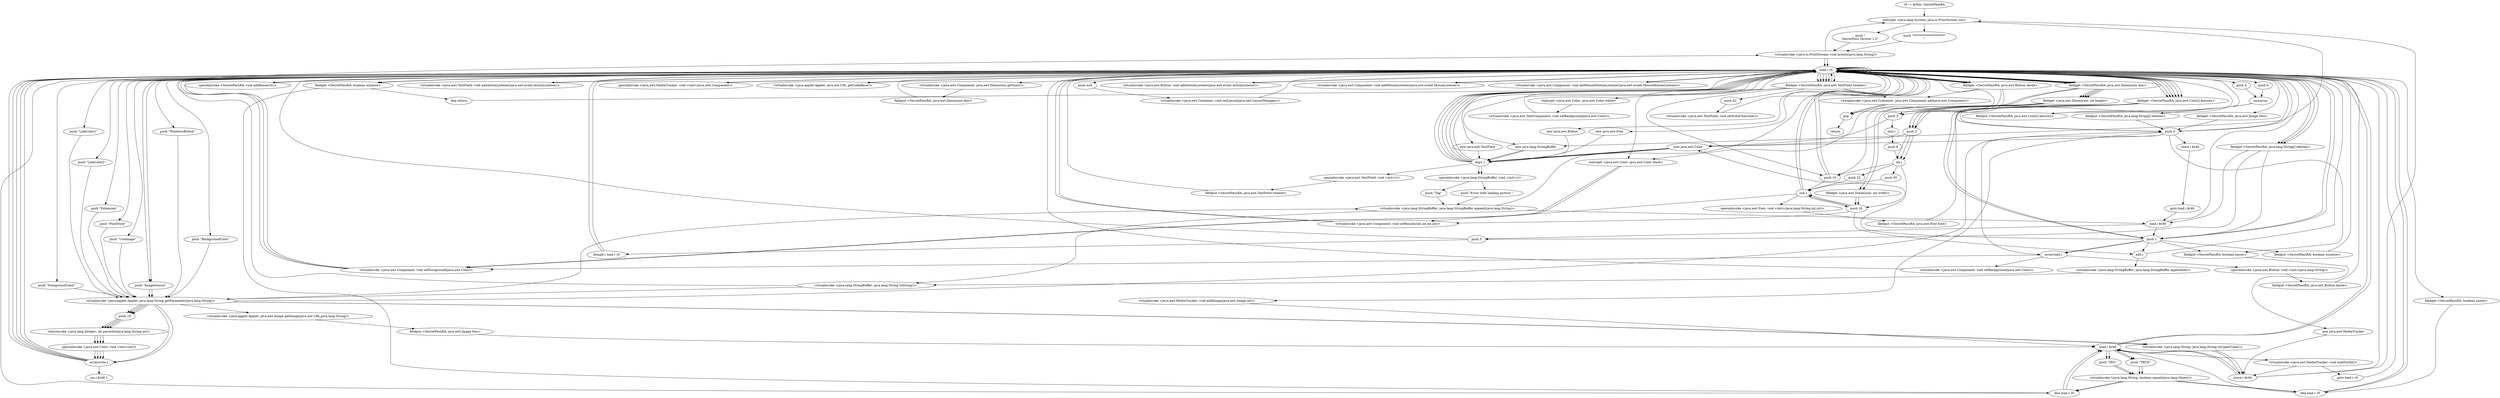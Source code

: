 digraph "" {
    "r0 := @this: SecretPassRA"
    "staticget <java.lang.System: java.io.PrintStream out>"
    "r0 := @this: SecretPassRA"->"staticget <java.lang.System: java.io.PrintStream out>";
    "push \"\nSecretPass Version 1.2\""
    "staticget <java.lang.System: java.io.PrintStream out>"->"push \"\nSecretPass Version 1.2\"";
    "virtualinvoke <java.io.PrintStream: void println(java.lang.String)>"
    "push \"\nSecretPass Version 1.2\""->"virtualinvoke <java.io.PrintStream: void println(java.lang.String)>";
    "virtualinvoke <java.io.PrintStream: void println(java.lang.String)>"->"staticget <java.lang.System: java.io.PrintStream out>";
    "push \"**********************\n\""
    "staticget <java.lang.System: java.io.PrintStream out>"->"push \"**********************\n\"";
    "push \"**********************\n\""->"virtualinvoke <java.io.PrintStream: void println(java.lang.String)>";
    "load.r r0"
    "virtualinvoke <java.io.PrintStream: void println(java.lang.String)>"->"load.r r0";
    "push 4"
    "load.r r0"->"push 4";
    "newarray"
    "push 4"->"newarray";
    "fieldput <SecretPassRA: java.awt.Color[] kleuren>"
    "newarray"->"fieldput <SecretPassRA: java.awt.Color[] kleuren>";
    "fieldput <SecretPassRA: java.awt.Color[] kleuren>"->"load.r r0";
    "fieldget <SecretPassRA: java.awt.Color[] kleuren>"
    "load.r r0"->"fieldget <SecretPassRA: java.awt.Color[] kleuren>";
    "push 0"
    "fieldget <SecretPassRA: java.awt.Color[] kleuren>"->"push 0";
    "new java.awt.Color"
    "push 0"->"new java.awt.Color";
    "dup1.r"
    "new java.awt.Color"->"dup1.r";
    "dup1.r"->"load.r r0";
    "push \"BackgroundColor\""
    "load.r r0"->"push \"BackgroundColor\"";
    "virtualinvoke <java.applet.Applet: java.lang.String getParameter(java.lang.String)>"
    "push \"BackgroundColor\""->"virtualinvoke <java.applet.Applet: java.lang.String getParameter(java.lang.String)>";
    "push 16"
    "virtualinvoke <java.applet.Applet: java.lang.String getParameter(java.lang.String)>"->"push 16";
    "staticinvoke <java.lang.Integer: int parseInt(java.lang.String,int)>"
    "push 16"->"staticinvoke <java.lang.Integer: int parseInt(java.lang.String,int)>";
    "specialinvoke <java.awt.Color: void <init>(int)>"
    "staticinvoke <java.lang.Integer: int parseInt(java.lang.String,int)>"->"specialinvoke <java.awt.Color: void <init>(int)>";
    "arraywrite.r"
    "specialinvoke <java.awt.Color: void <init>(int)>"->"arraywrite.r";
    "arraywrite.r"->"load.r r0";
    "load.r r0"->"load.r r0";
    "load.r r0"->"fieldget <SecretPassRA: java.awt.Color[] kleuren>";
    "fieldget <SecretPassRA: java.awt.Color[] kleuren>"->"push 0";
    "arrayread.r"
    "push 0"->"arrayread.r";
    "virtualinvoke <java.awt.Component: void setBackground(java.awt.Color)>"
    "arrayread.r"->"virtualinvoke <java.awt.Component: void setBackground(java.awt.Color)>";
    "virtualinvoke <java.awt.Component: void setBackground(java.awt.Color)>"->"load.r r0";
    "load.r r0"->"fieldget <SecretPassRA: java.awt.Color[] kleuren>";
    "push 1"
    "fieldget <SecretPassRA: java.awt.Color[] kleuren>"->"push 1";
    "push 1"->"new java.awt.Color";
    "new java.awt.Color"->"dup1.r";
    "dup1.r"->"load.r r0";
    "push \"ForegroundColor\""
    "load.r r0"->"push \"ForegroundColor\"";
    "push \"ForegroundColor\""->"virtualinvoke <java.applet.Applet: java.lang.String getParameter(java.lang.String)>";
    "virtualinvoke <java.applet.Applet: java.lang.String getParameter(java.lang.String)>"->"push 16";
    "push 16"->"staticinvoke <java.lang.Integer: int parseInt(java.lang.String,int)>";
    "staticinvoke <java.lang.Integer: int parseInt(java.lang.String,int)>"->"specialinvoke <java.awt.Color: void <init>(int)>";
    "specialinvoke <java.awt.Color: void <init>(int)>"->"arraywrite.r";
    "arraywrite.r"->"load.r r0";
    "load.r r0"->"load.r r0";
    "load.r r0"->"fieldget <SecretPassRA: java.awt.Color[] kleuren>";
    "fieldget <SecretPassRA: java.awt.Color[] kleuren>"->"push 1";
    "push 1"->"arrayread.r";
    "virtualinvoke <java.awt.Component: void setForeground(java.awt.Color)>"
    "arrayread.r"->"virtualinvoke <java.awt.Component: void setForeground(java.awt.Color)>";
    "virtualinvoke <java.awt.Component: void setForeground(java.awt.Color)>"->"load.r r0";
    "load.r r0"->"fieldget <SecretPassRA: java.awt.Color[] kleuren>";
    "push 2"
    "fieldget <SecretPassRA: java.awt.Color[] kleuren>"->"push 2";
    "push 2"->"new java.awt.Color";
    "new java.awt.Color"->"dup1.r";
    "dup1.r"->"load.r r0";
    "push \"LinkColor1\""
    "load.r r0"->"push \"LinkColor1\"";
    "push \"LinkColor1\""->"virtualinvoke <java.applet.Applet: java.lang.String getParameter(java.lang.String)>";
    "virtualinvoke <java.applet.Applet: java.lang.String getParameter(java.lang.String)>"->"push 16";
    "push 16"->"staticinvoke <java.lang.Integer: int parseInt(java.lang.String,int)>";
    "staticinvoke <java.lang.Integer: int parseInt(java.lang.String,int)>"->"specialinvoke <java.awt.Color: void <init>(int)>";
    "specialinvoke <java.awt.Color: void <init>(int)>"->"arraywrite.r";
    "arraywrite.r"->"load.r r0";
    "load.r r0"->"fieldget <SecretPassRA: java.awt.Color[] kleuren>";
    "push 3"
    "fieldget <SecretPassRA: java.awt.Color[] kleuren>"->"push 3";
    "push 3"->"new java.awt.Color";
    "new java.awt.Color"->"dup1.r";
    "dup1.r"->"load.r r0";
    "push \"LinkColor2\""
    "load.r r0"->"push \"LinkColor2\"";
    "push \"LinkColor2\""->"virtualinvoke <java.applet.Applet: java.lang.String getParameter(java.lang.String)>";
    "virtualinvoke <java.applet.Applet: java.lang.String getParameter(java.lang.String)>"->"push 16";
    "push 16"->"staticinvoke <java.lang.Integer: int parseInt(java.lang.String,int)>";
    "staticinvoke <java.lang.Integer: int parseInt(java.lang.String,int)>"->"specialinvoke <java.awt.Color: void <init>(int)>";
    "specialinvoke <java.awt.Color: void <init>(int)>"->"arraywrite.r";
    "arraywrite.r"->"load.r r0";
    "push 6"
    "load.r r0"->"push 6";
    "push 6"->"newarray";
    "fieldput <SecretPassRA: java.lang.String[] teksten>"
    "newarray"->"fieldput <SecretPassRA: java.lang.String[] teksten>";
    "fieldput <SecretPassRA: java.lang.String[] teksten>"->"push 0";
    "store.i $r46"
    "push 0"->"store.i $r46";
    "goto load.i $r46"
    "store.i $r46"->"goto load.i $r46";
    "load.i $r46"
    "goto load.i $r46"->"load.i $r46";
    "push 5"
    "load.i $r46"->"push 5";
    "ifcmplt.i load.r r0"
    "push 5"->"ifcmplt.i load.r r0";
    "ifcmplt.i load.r r0"->"load.r r0";
    "fieldget <SecretPassRA: java.lang.String[] teksten>"
    "load.r r0"->"fieldget <SecretPassRA: java.lang.String[] teksten>";
    "fieldget <SecretPassRA: java.lang.String[] teksten>"->"push 5";
    "push 5"->"load.r r0";
    "push \"Extension\""
    "load.r r0"->"push \"Extension\"";
    "push \"Extension\""->"virtualinvoke <java.applet.Applet: java.lang.String getParameter(java.lang.String)>";
    "virtualinvoke <java.applet.Applet: java.lang.String getParameter(java.lang.String)>"->"arraywrite.r";
    "arraywrite.r"->"load.r r0";
    "load.r r0"->"load.r r0";
    "virtualinvoke <java.awt.Component: java.awt.Dimension getSize()>"
    "load.r r0"->"virtualinvoke <java.awt.Component: java.awt.Dimension getSize()>";
    "fieldput <SecretPassRA: java.awt.Dimension dim>"
    "virtualinvoke <java.awt.Component: java.awt.Dimension getSize()>"->"fieldput <SecretPassRA: java.awt.Dimension dim>";
    "fieldput <SecretPassRA: java.awt.Dimension dim>"->"load.r r0";
    "new java.awt.Font"
    "load.r r0"->"new java.awt.Font";
    "new java.awt.Font"->"dup1.r";
    "dup1.r"->"load.r r0";
    "push \"FontStyle\""
    "load.r r0"->"push \"FontStyle\"";
    "push \"FontStyle\""->"virtualinvoke <java.applet.Applet: java.lang.String getParameter(java.lang.String)>";
    "virtualinvoke <java.applet.Applet: java.lang.String getParameter(java.lang.String)>"->"push 0";
    "push 0"->"load.r r0";
    "fieldget <SecretPassRA: java.awt.Dimension dim>"
    "load.r r0"->"fieldget <SecretPassRA: java.awt.Dimension dim>";
    "fieldget <java.awt.Dimension: int height>"
    "fieldget <SecretPassRA: java.awt.Dimension dim>"->"fieldget <java.awt.Dimension: int height>";
    "fieldget <java.awt.Dimension: int height>"->"push 3";
    "mul.i"
    "push 3"->"mul.i";
    "push 8"
    "mul.i"->"push 8";
    "div.i"
    "push 8"->"div.i";
    "push 22"
    "div.i"->"push 22";
    "sub.i"
    "push 22"->"sub.i";
    "specialinvoke <java.awt.Font: void <init>(java.lang.String,int,int)>"
    "sub.i"->"specialinvoke <java.awt.Font: void <init>(java.lang.String,int,int)>";
    "fieldput <SecretPassRA: java.awt.Font font>"
    "specialinvoke <java.awt.Font: void <init>(java.lang.String,int,int)>"->"fieldput <SecretPassRA: java.awt.Font font>";
    "fieldput <SecretPassRA: java.awt.Font font>"->"load.r r0";
    "push null"
    "load.r r0"->"push null";
    "virtualinvoke <java.awt.Container: void setLayout(java.awt.LayoutManager)>"
    "push null"->"virtualinvoke <java.awt.Container: void setLayout(java.awt.LayoutManager)>";
    "virtualinvoke <java.awt.Container: void setLayout(java.awt.LayoutManager)>"->"load.r r0";
    "specialinvoke <SecretPassRA: void addBanner2()>"
    "load.r r0"->"specialinvoke <SecretPassRA: void addBanner2()>";
    "specialinvoke <SecretPassRA: void addBanner2()>"->"load.r r0";
    "new java.awt.TextField"
    "load.r r0"->"new java.awt.TextField";
    "new java.awt.TextField"->"dup1.r";
    "specialinvoke <java.awt.TextField: void <init>()>"
    "dup1.r"->"specialinvoke <java.awt.TextField: void <init>()>";
    "fieldput <SecretPassRA: java.awt.TextField tweede>"
    "specialinvoke <java.awt.TextField: void <init>()>"->"fieldput <SecretPassRA: java.awt.TextField tweede>";
    "fieldput <SecretPassRA: java.awt.TextField tweede>"->"load.r r0";
    "fieldget <SecretPassRA: java.awt.TextField tweede>"
    "load.r r0"->"fieldget <SecretPassRA: java.awt.TextField tweede>";
    "staticget <java.awt.Color: java.awt.Color white>"
    "fieldget <SecretPassRA: java.awt.TextField tweede>"->"staticget <java.awt.Color: java.awt.Color white>";
    "virtualinvoke <java.awt.TextComponent: void setBackground(java.awt.Color)>"
    "staticget <java.awt.Color: java.awt.Color white>"->"virtualinvoke <java.awt.TextComponent: void setBackground(java.awt.Color)>";
    "virtualinvoke <java.awt.TextComponent: void setBackground(java.awt.Color)>"->"load.r r0";
    "load.r r0"->"fieldget <SecretPassRA: java.awt.TextField tweede>";
    "staticget <java.awt.Color: java.awt.Color black>"
    "fieldget <SecretPassRA: java.awt.TextField tweede>"->"staticget <java.awt.Color: java.awt.Color black>";
    "staticget <java.awt.Color: java.awt.Color black>"->"virtualinvoke <java.awt.Component: void setForeground(java.awt.Color)>";
    "virtualinvoke <java.awt.Component: void setForeground(java.awt.Color)>"->"load.r r0";
    "load.r r0"->"fieldget <SecretPassRA: java.awt.TextField tweede>";
    "push 10"
    "fieldget <SecretPassRA: java.awt.TextField tweede>"->"push 10";
    "push 10"->"load.r r0";
    "load.r r0"->"fieldget <SecretPassRA: java.awt.Dimension dim>";
    "fieldget <SecretPassRA: java.awt.Dimension dim>"->"fieldget <java.awt.Dimension: int height>";
    "fieldget <java.awt.Dimension: int height>"->"push 2";
    "push 2"->"div.i";
    "div.i"->"push 10";
    "push 10"->"sub.i";
    "sub.i"->"load.r r0";
    "load.r r0"->"fieldget <SecretPassRA: java.awt.Dimension dim>";
    "fieldget <java.awt.Dimension: int width>"
    "fieldget <SecretPassRA: java.awt.Dimension dim>"->"fieldget <java.awt.Dimension: int width>";
    "push 20"
    "fieldget <java.awt.Dimension: int width>"->"push 20";
    "push 20"->"sub.i";
    "sub.i"->"push 20";
    "virtualinvoke <java.awt.Component: void setBounds(int,int,int,int)>"
    "push 20"->"virtualinvoke <java.awt.Component: void setBounds(int,int,int,int)>";
    "virtualinvoke <java.awt.Component: void setBounds(int,int,int,int)>"->"load.r r0";
    "load.r r0"->"fieldget <SecretPassRA: java.awt.TextField tweede>";
    "push 42"
    "fieldget <SecretPassRA: java.awt.TextField tweede>"->"push 42";
    "virtualinvoke <java.awt.TextField: void setEchoChar(char)>"
    "push 42"->"virtualinvoke <java.awt.TextField: void setEchoChar(char)>";
    "virtualinvoke <java.awt.TextField: void setEchoChar(char)>"->"load.r r0";
    "load.r r0"->"fieldget <SecretPassRA: java.awt.TextField tweede>";
    "fieldget <SecretPassRA: java.awt.TextField tweede>"->"load.r r0";
    "virtualinvoke <java.awt.TextField: void addActionListener(java.awt.event.ActionListener)>"
    "load.r r0"->"virtualinvoke <java.awt.TextField: void addActionListener(java.awt.event.ActionListener)>";
    "virtualinvoke <java.awt.TextField: void addActionListener(java.awt.event.ActionListener)>"->"load.r r0";
    "push \"UseImage\""
    "load.r r0"->"push \"UseImage\"";
    "push \"UseImage\""->"virtualinvoke <java.applet.Applet: java.lang.String getParameter(java.lang.String)>";
    "virtualinvoke <java.lang.String: java.lang.String toUpperCase()>"
    "virtualinvoke <java.applet.Applet: java.lang.String getParameter(java.lang.String)>"->"virtualinvoke <java.lang.String: java.lang.String toUpperCase()>";
    "store.r $r46"
    "virtualinvoke <java.lang.String: java.lang.String toUpperCase()>"->"store.r $r46";
    "load.r $r46"
    "store.r $r46"->"load.r $r46";
    "push \"YES\""
    "load.r $r46"->"push \"YES\"";
    "virtualinvoke <java.lang.String: boolean equals(java.lang.Object)>"
    "push \"YES\""->"virtualinvoke <java.lang.String: boolean equals(java.lang.Object)>";
    "ifne load.r r0"
    "virtualinvoke <java.lang.String: boolean equals(java.lang.Object)>"->"ifne load.r r0";
    "ifne load.r r0"->"load.r $r46";
    "push \"TRUE\""
    "load.r $r46"->"push \"TRUE\"";
    "push \"TRUE\""->"virtualinvoke <java.lang.String: boolean equals(java.lang.Object)>";
    "ifeq load.r r0"
    "virtualinvoke <java.lang.String: boolean equals(java.lang.Object)>"->"ifeq load.r r0";
    "ifeq load.r r0"->"load.r r0";
    "load.r r0"->"push 1";
    "fieldput <SecretPassRA: boolean imoze>"
    "push 1"->"fieldput <SecretPassRA: boolean imoze>";
    "new java.awt.MediaTracker"
    "fieldput <SecretPassRA: boolean imoze>"->"new java.awt.MediaTracker";
    "new java.awt.MediaTracker"->"store.r $r46";
    "store.r $r46"->"load.r $r46";
    "load.r $r46"->"load.r r0";
    "specialinvoke <java.awt.MediaTracker: void <init>(java.awt.Component)>"
    "load.r r0"->"specialinvoke <java.awt.MediaTracker: void <init>(java.awt.Component)>";
    "specialinvoke <java.awt.MediaTracker: void <init>(java.awt.Component)>"->"load.r r0";
    "load.r r0"->"load.r r0";
    "load.r r0"->"load.r r0";
    "virtualinvoke <java.applet.Applet: java.net.URL getCodeBase()>"
    "load.r r0"->"virtualinvoke <java.applet.Applet: java.net.URL getCodeBase()>";
    "virtualinvoke <java.applet.Applet: java.net.URL getCodeBase()>"->"load.r r0";
    "push \"ImageSource\""
    "load.r r0"->"push \"ImageSource\"";
    "push \"ImageSource\""->"virtualinvoke <java.applet.Applet: java.lang.String getParameter(java.lang.String)>";
    "virtualinvoke <java.applet.Applet: java.awt.Image getImage(java.net.URL,java.lang.String)>"
    "virtualinvoke <java.applet.Applet: java.lang.String getParameter(java.lang.String)>"->"virtualinvoke <java.applet.Applet: java.awt.Image getImage(java.net.URL,java.lang.String)>";
    "fieldput <SecretPassRA: java.awt.Image foto>"
    "virtualinvoke <java.applet.Applet: java.awt.Image getImage(java.net.URL,java.lang.String)>"->"fieldput <SecretPassRA: java.awt.Image foto>";
    "fieldput <SecretPassRA: java.awt.Image foto>"->"load.r $r46";
    "load.r $r46"->"load.r r0";
    "fieldget <SecretPassRA: java.awt.Image foto>"
    "load.r r0"->"fieldget <SecretPassRA: java.awt.Image foto>";
    "fieldget <SecretPassRA: java.awt.Image foto>"->"push 0";
    "virtualinvoke <java.awt.MediaTracker: void addImage(java.awt.Image,int)>"
    "push 0"->"virtualinvoke <java.awt.MediaTracker: void addImage(java.awt.Image,int)>";
    "virtualinvoke <java.awt.MediaTracker: void addImage(java.awt.Image,int)>"->"load.r $r46";
    "virtualinvoke <java.awt.MediaTracker: void waitForAll()>"
    "load.r $r46"->"virtualinvoke <java.awt.MediaTracker: void waitForAll()>";
    "goto load.r r0"
    "virtualinvoke <java.awt.MediaTracker: void waitForAll()>"->"goto load.r r0";
    "goto load.r r0"->"load.r r0";
    "push \"WindowsButton\""
    "load.r r0"->"push \"WindowsButton\"";
    "push \"WindowsButton\""->"virtualinvoke <java.applet.Applet: java.lang.String getParameter(java.lang.String)>";
    "virtualinvoke <java.applet.Applet: java.lang.String getParameter(java.lang.String)>"->"virtualinvoke <java.lang.String: java.lang.String toUpperCase()>";
    "virtualinvoke <java.lang.String: java.lang.String toUpperCase()>"->"store.r $r46";
    "store.r $r46"->"load.r r0";
    "fieldget <SecretPassRA: boolean imoze>"
    "load.r r0"->"fieldget <SecretPassRA: boolean imoze>";
    "fieldget <SecretPassRA: boolean imoze>"->"ifeq load.r r0";
    "ifeq load.r r0"->"load.r $r46";
    "load.r $r46"->"push \"YES\"";
    "push \"YES\""->"virtualinvoke <java.lang.String: boolean equals(java.lang.Object)>";
    "virtualinvoke <java.lang.String: boolean equals(java.lang.Object)>"->"ifne load.r r0";
    "ifne load.r r0"->"load.r $r46";
    "load.r $r46"->"push \"TRUE\"";
    "push \"TRUE\""->"virtualinvoke <java.lang.String: boolean equals(java.lang.Object)>";
    "virtualinvoke <java.lang.String: boolean equals(java.lang.Object)>"->"ifeq load.r r0";
    "ifeq load.r r0"->"load.r r0";
    "load.r r0"->"push 1";
    "fieldput <SecretPassRA: boolean windoze>"
    "push 1"->"fieldput <SecretPassRA: boolean windoze>";
    "fieldput <SecretPassRA: boolean windoze>"->"load.r r0";
    "new java.awt.Button"
    "load.r r0"->"new java.awt.Button";
    "new java.awt.Button"->"dup1.r";
    "dup1.r"->"load.r r0";
    "load.r r0"->"fieldget <SecretPassRA: java.lang.String[] teksten>";
    "fieldget <SecretPassRA: java.lang.String[] teksten>"->"push 1";
    "push 1"->"arrayread.r";
    "specialinvoke <java.awt.Button: void <init>(java.lang.String)>"
    "arrayread.r"->"specialinvoke <java.awt.Button: void <init>(java.lang.String)>";
    "fieldput <SecretPassRA: java.awt.Button derde>"
    "specialinvoke <java.awt.Button: void <init>(java.lang.String)>"->"fieldput <SecretPassRA: java.awt.Button derde>";
    "fieldput <SecretPassRA: java.awt.Button derde>"->"load.r r0";
    "fieldget <SecretPassRA: java.awt.Button derde>"
    "load.r r0"->"fieldget <SecretPassRA: java.awt.Button derde>";
    "fieldget <SecretPassRA: java.awt.Button derde>"->"staticget <java.awt.Color: java.awt.Color black>";
    "staticget <java.awt.Color: java.awt.Color black>"->"virtualinvoke <java.awt.Component: void setForeground(java.awt.Color)>";
    "virtualinvoke <java.awt.Component: void setForeground(java.awt.Color)>"->"load.r r0";
    "load.r r0"->"fieldget <SecretPassRA: java.awt.Button derde>";
    "fieldget <SecretPassRA: java.awt.Button derde>"->"push 10";
    "push 10"->"load.r r0";
    "load.r r0"->"fieldget <SecretPassRA: java.awt.Dimension dim>";
    "fieldget <SecretPassRA: java.awt.Dimension dim>"->"fieldget <java.awt.Dimension: int height>";
    "fieldget <java.awt.Dimension: int height>"->"push 2";
    "push 2"->"div.i";
    "div.i"->"push 20";
    "add.i"
    "push 20"->"add.i";
    "add.i"->"load.r r0";
    "load.r r0"->"fieldget <SecretPassRA: java.awt.Dimension dim>";
    "fieldget <SecretPassRA: java.awt.Dimension dim>"->"fieldget <java.awt.Dimension: int width>";
    "fieldget <java.awt.Dimension: int width>"->"push 20";
    "push 20"->"sub.i";
    "sub.i"->"load.r r0";
    "load.r r0"->"fieldget <SecretPassRA: java.awt.Dimension dim>";
    "fieldget <SecretPassRA: java.awt.Dimension dim>"->"fieldget <java.awt.Dimension: int height>";
    "fieldget <java.awt.Dimension: int height>"->"push 2";
    "push 2"->"div.i";
    "push 30"
    "div.i"->"push 30";
    "push 30"->"sub.i";
    "sub.i"->"virtualinvoke <java.awt.Component: void setBounds(int,int,int,int)>";
    "virtualinvoke <java.awt.Component: void setBounds(int,int,int,int)>"->"load.r r0";
    "load.r r0"->"fieldget <SecretPassRA: java.awt.Button derde>";
    "fieldget <SecretPassRA: java.awt.Button derde>"->"load.r r0";
    "virtualinvoke <java.awt.Button: void addActionListener(java.awt.event.ActionListener)>"
    "load.r r0"->"virtualinvoke <java.awt.Button: void addActionListener(java.awt.event.ActionListener)>";
    "virtualinvoke <java.awt.Button: void addActionListener(java.awt.event.ActionListener)>"->"load.r r0";
    "fieldget <SecretPassRA: boolean windoze>"
    "load.r r0"->"fieldget <SecretPassRA: boolean windoze>";
    "fieldget <SecretPassRA: boolean windoze>"->"ifne load.r r0";
    "ifne load.r r0"->"load.r r0";
    "load.r r0"->"load.r r0";
    "virtualinvoke <java.awt.Component: void addMouseListener(java.awt.event.MouseListener)>"
    "load.r r0"->"virtualinvoke <java.awt.Component: void addMouseListener(java.awt.event.MouseListener)>";
    "virtualinvoke <java.awt.Component: void addMouseListener(java.awt.event.MouseListener)>"->"load.r r0";
    "load.r r0"->"load.r r0";
    "virtualinvoke <java.awt.Component: void addMouseMotionListener(java.awt.event.MouseMotionListener)>"
    "load.r r0"->"virtualinvoke <java.awt.Component: void addMouseMotionListener(java.awt.event.MouseMotionListener)>";
    "virtualinvoke <java.awt.Component: void addMouseMotionListener(java.awt.event.MouseMotionListener)>"->"load.r r0";
    "load.r r0"->"load.r r0";
    "load.r r0"->"fieldget <SecretPassRA: java.awt.TextField tweede>";
    "virtualinvoke <java.awt.Container: java.awt.Component add(java.awt.Component)>"
    "fieldget <SecretPassRA: java.awt.TextField tweede>"->"virtualinvoke <java.awt.Container: java.awt.Component add(java.awt.Component)>";
    "pop"
    "virtualinvoke <java.awt.Container: java.awt.Component add(java.awt.Component)>"->"pop";
    "pop"->"load.r r0";
    "load.r r0"->"fieldget <SecretPassRA: boolean windoze>";
    "ifeq return"
    "fieldget <SecretPassRA: boolean windoze>"->"ifeq return";
    "ifeq return"->"load.r r0";
    "load.r r0"->"load.r r0";
    "load.r r0"->"fieldget <SecretPassRA: java.awt.Button derde>";
    "fieldget <SecretPassRA: java.awt.Button derde>"->"virtualinvoke <java.awt.Container: java.awt.Component add(java.awt.Component)>";
    "virtualinvoke <java.awt.Container: java.awt.Component add(java.awt.Component)>"->"pop";
    "return"
    "pop"->"return";
    "virtualinvoke <java.awt.MediaTracker: void waitForAll()>"->"store.r $r46";
    "store.r $r46"->"staticget <java.lang.System: java.io.PrintStream out>";
    "new java.lang.StringBuffer"
    "staticget <java.lang.System: java.io.PrintStream out>"->"new java.lang.StringBuffer";
    "new java.lang.StringBuffer"->"dup1.r";
    "specialinvoke <java.lang.StringBuffer: void <init>()>"
    "dup1.r"->"specialinvoke <java.lang.StringBuffer: void <init>()>";
    "push \"Error with loading picture \""
    "specialinvoke <java.lang.StringBuffer: void <init>()>"->"push \"Error with loading picture \"";
    "virtualinvoke <java.lang.StringBuffer: java.lang.StringBuffer append(java.lang.String)>"
    "push \"Error with loading picture \""->"virtualinvoke <java.lang.StringBuffer: java.lang.StringBuffer append(java.lang.String)>";
    "virtualinvoke <java.lang.StringBuffer: java.lang.StringBuffer append(java.lang.String)>"->"load.r r0";
    "load.r r0"->"push \"ImageSource\"";
    "push \"ImageSource\""->"virtualinvoke <java.applet.Applet: java.lang.String getParameter(java.lang.String)>";
    "virtualinvoke <java.applet.Applet: java.lang.String getParameter(java.lang.String)>"->"virtualinvoke <java.lang.StringBuffer: java.lang.StringBuffer append(java.lang.String)>";
    "virtualinvoke <java.lang.StringBuffer: java.lang.String toString()>"
    "virtualinvoke <java.lang.StringBuffer: java.lang.StringBuffer append(java.lang.String)>"->"virtualinvoke <java.lang.StringBuffer: java.lang.String toString()>";
    "virtualinvoke <java.lang.StringBuffer: java.lang.String toString()>"->"virtualinvoke <java.io.PrintStream: void println(java.lang.String)>";
    "virtualinvoke <java.io.PrintStream: void println(java.lang.String)>"->"load.r r0";
    "load.r r0"->"push 0";
    "push 0"->"fieldput <SecretPassRA: boolean imoze>";
    "ifcmplt.i load.r r0"->"load.r r0";
    "load.r r0"->"fieldget <SecretPassRA: java.lang.String[] teksten>";
    "fieldget <SecretPassRA: java.lang.String[] teksten>"->"load.i $r46";
    "load.i $r46"->"load.r r0";
    "load.r r0"->"new java.lang.StringBuffer";
    "new java.lang.StringBuffer"->"dup1.r";
    "dup1.r"->"specialinvoke <java.lang.StringBuffer: void <init>()>";
    "push \"Tag\""
    "specialinvoke <java.lang.StringBuffer: void <init>()>"->"push \"Tag\"";
    "push \"Tag\""->"virtualinvoke <java.lang.StringBuffer: java.lang.StringBuffer append(java.lang.String)>";
    "virtualinvoke <java.lang.StringBuffer: java.lang.StringBuffer append(java.lang.String)>"->"load.i $r46";
    "load.i $r46"->"push 1";
    "push 1"->"add.i";
    "virtualinvoke <java.lang.StringBuffer: java.lang.StringBuffer append(int)>"
    "add.i"->"virtualinvoke <java.lang.StringBuffer: java.lang.StringBuffer append(int)>";
    "virtualinvoke <java.lang.StringBuffer: java.lang.StringBuffer append(int)>"->"virtualinvoke <java.lang.StringBuffer: java.lang.String toString()>";
    "virtualinvoke <java.lang.StringBuffer: java.lang.String toString()>"->"virtualinvoke <java.applet.Applet: java.lang.String getParameter(java.lang.String)>";
    "virtualinvoke <java.applet.Applet: java.lang.String getParameter(java.lang.String)>"->"arraywrite.r";
    "inc.i $r46 1"
    "arraywrite.r"->"inc.i $r46 1";
}
